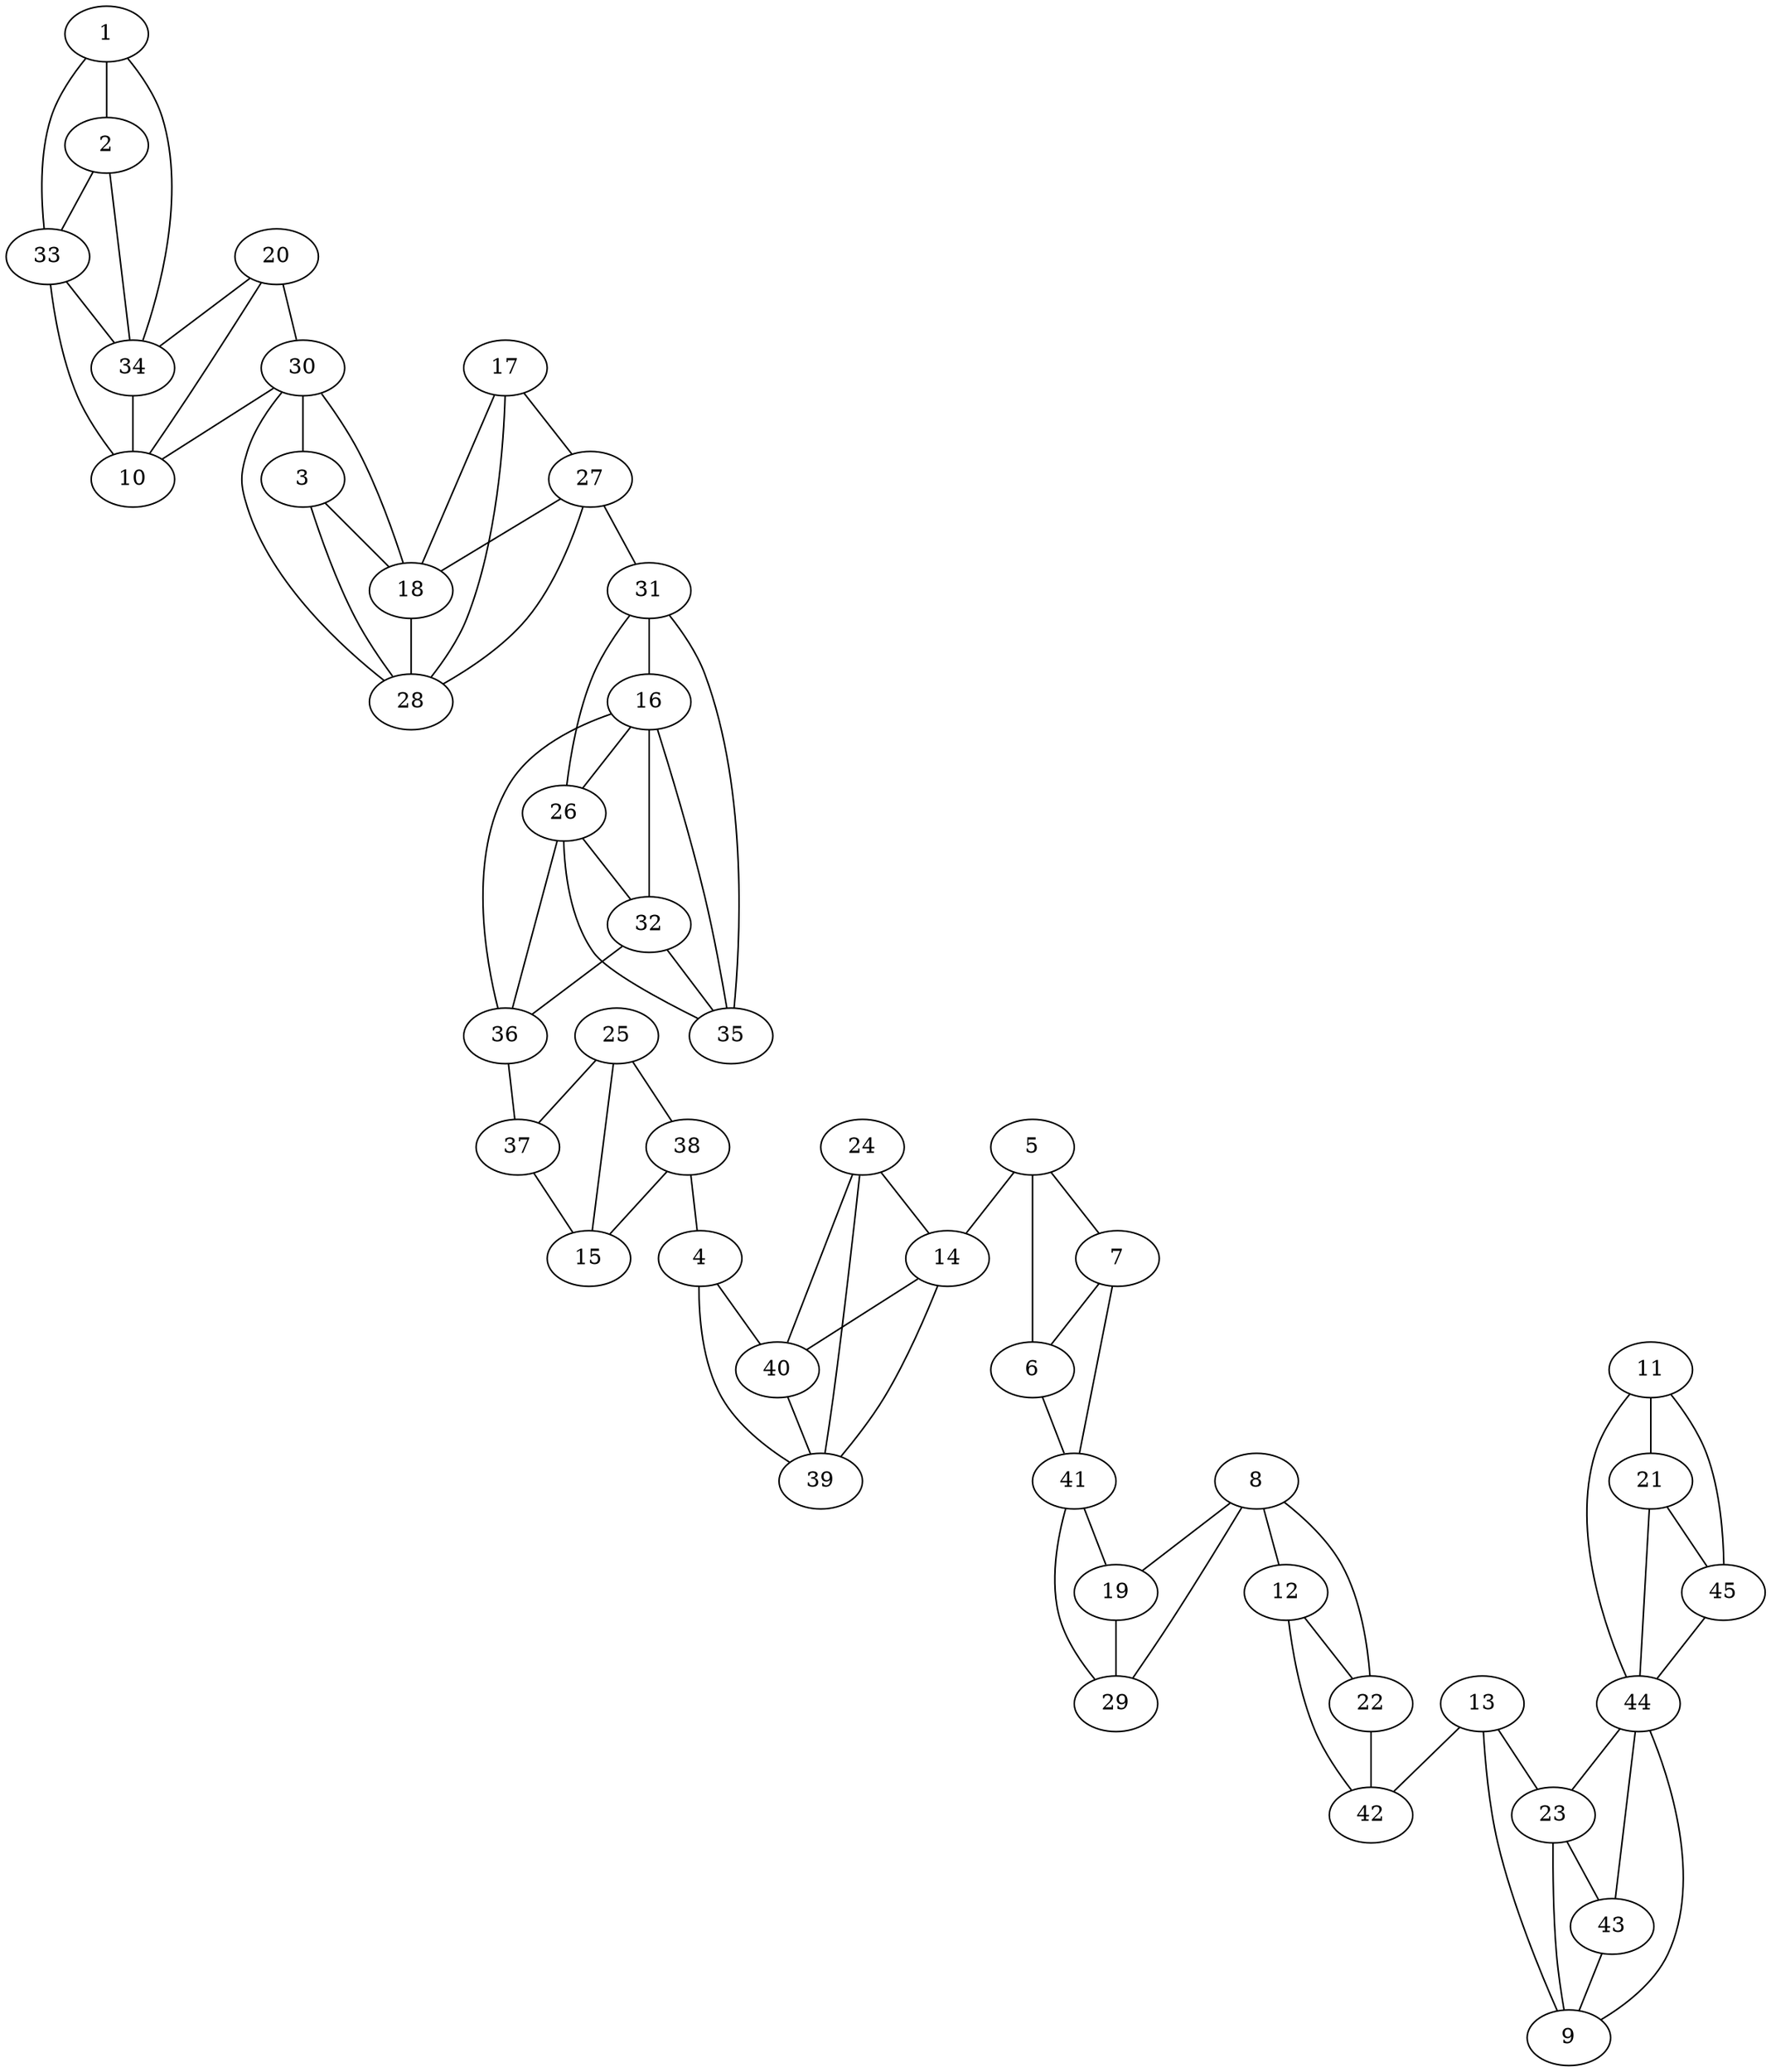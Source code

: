 graph pdb1hcb {
	1	 [aaLength=6,
		sequence=PEQWSK,
		type=0];
	2	 [aaLength=4,
		sequence=PIAN,
		type=0];
	1 -- 2	 [distance0="8.0",
		frequency=1,
		type0=1];
	33	 [aaLength=4,
		sequence=QSPV,
		type=2];
	1 -- 33	 [distance0="15.0",
		frequency=1,
		type0=2];
	34	 [aaLength=4,
		sequence=KTSE,
		type=2];
	1 -- 34	 [distance0="21.0",
		frequency=1,
		type0=3];
	2 -- 33	 [distance0="7.0",
		distance1="0.0",
		frequency=2,
		type0=1,
		type1=4];
	2 -- 34	 [distance0="13.0",
		frequency=1,
		type0=3];
	3	 [aaLength=3,
		sequence=PAT,
		type=0];
	18	 [aaLength=6,
		sequence=AKEIIN,
		type=1];
	3 -- 18	 [distance0="3.0",
		distance1="0.0",
		frequency=2,
		type0=1,
		type1=5];
	28	 [aaLength=6,
		sequence=AKEIIN,
		type=1];
	3 -- 28	 [distance0="3.0",
		frequency=1,
		type0=2];
	4	 [aaLength=4,
		sequence=LAEA,
		type=0];
	39	 [aaLength=4,
		sequence=AASK,
		type=2];
	4 -- 39	 [distance0="3.0",
		distance1="0.0",
		frequency=2,
		type0=1,
		type1=5];
	40	 [aaLength=4,
		sequence=KADG,
		type=2];
	4 -- 40	 [distance0="6.0",
		frequency=1,
		type0=2];
	5	 [aaLength=3,
		sequence=PKL,
		type=0];
	6	 [aaLength=5,
		sequence=QKVLD,
		type=0];
	5 -- 6	 [distance0="3.0",
		distance1="0.0",
		frequency=2,
		type0=1,
		type1=5];
	7	 [aaLength=5,
		sequence=ALQAI,
		type=0];
	5 -- 7	 [distance0="8.0",
		frequency=1,
		type0=2];
	14	 [aaLength=10,
		sequence=LAVIGVLMKV,
		type=1];
	5 -- 14	 [distance0="14.0",
		frequency=1,
		type0=3];
	41	 [aaLength=4,
		sequence=TKGK,
		type=2];
	6 -- 41	 [distance0="11.0",
		frequency=1,
		type0=3];
	7 -- 6	 [distance0="5.0",
		frequency=1,
		type0=1];
	7 -- 41	 [distance0="6.0",
		distance1="0.0",
		frequency=2,
		type0=2,
		type1=4];
	8	 [aaLength=4,
		sequence=PSTL,
		type=0];
	12	 [aaLength=6,
		sequence=FWTYPG,
		type=1];
	8 -- 12	 [distance0="10.0",
		frequency=1,
		type0=3];
	19	 [aaLength=3,
		sequence=RAP,
		type=1];
	8 -- 19	 [distance0="8.0",
		frequency=1,
		type0=1];
	29	 [aaLength=3,
		sequence=RAP,
		type=1];
	8 -- 29	 [distance0="8.0",
		frequency=1,
		type0=2];
	9	 [aaLength=9,
		sequence=SSEQLAQFR,
		type=0];
	13	 [aaLength=6,
		sequence=VTWIIC,
		type=1];
	9 -- 13	 [distance0="12.0",
		frequency=1,
		type0=3];
	23	 [aaLength=3,
		sequence=ISV,
		type=1];
	9 -- 23	 [distance0="3.0",
		frequency=1,
		type0=1];
	10	 [aaLength=2,
		sequence=KH,
		type=1];
	11	 [aaLength=2,
		sequence=RA,
		type=1];
	21	 [aaLength=2,
		sequence=RA,
		type=1];
	11 -- 21	 [distance0="0.0",
		frequency=1,
		type0=5];
	44	 [aaLength=4,
		sequence=VEGD,
		type=2];
	11 -- 44	 [distance0="24.0",
		frequency=1,
		type0=3];
	22	 [aaLength=6,
		sequence=FWTYPG,
		type=1];
	12 -- 22	 [distance0="0.0",
		frequency=1,
		type0=1];
	42	 [aaLength=4,
		sequence=HPPL,
		type=2];
	12 -- 42	 [distance0="9.0",
		distance1="0.0",
		frequency=2,
		type0=2,
		type1=4];
	13 -- 23	 [distance0="0.0",
		frequency=1,
		type0=4];
	13 -- 42	 [distance0="7.0",
		frequency=1,
		type0=1];
	14 -- 39	 [distance0="7.0",
		frequency=1,
		type0=3];
	14 -- 40	 [distance0="4.0",
		frequency=1,
		type0=2];
	15	 [aaLength=8,
		sequence=AELHVAHW,
		type=1];
	16	 [aaLength=10,
		sequence=YRLFQFHFHW,
		type=1];
	26	 [aaLength=10,
		sequence=YRLFQFHFHW,
		type=1];
	16 -- 26	 [distance0="0.0",
		frequency=1,
		type0=5];
	17	 [aaLength=5,
		sequence=FHVNF,
		type=1];
	17 -- 18	 [distance0="10.0",
		frequency=1,
		type0=2];
	27	 [aaLength=5,
		sequence=FHVNF,
		type=1];
	17 -- 27	 [distance0="0.0",
		frequency=1,
		type0=5];
	17 -- 28	 [distance0="10.0",
		frequency=1,
		type0=3];
	18 -- 28	 [distance0="0.0",
		frequency=1,
		type0=5];
	30	 [aaLength=4,
		sequence=ISVS,
		type=1];
	18 -- 30	 [distance0="9.0",
		frequency=1,
		type0=3];
	19 -- 29	 [distance0="0.0",
		frequency=1,
		type0=1];
	20	 [aaLength=2,
		sequence=KH,
		type=1];
	20 -- 10	 [distance0="0.0",
		frequency=1,
		type0=5];
	20 -- 30	 [distance0="8.0",
		frequency=1,
		type0=3];
	20 -- 34	 [distance0="5.0",
		frequency=1,
		type0=2];
	21 -- 44	 [distance0="24.0",
		frequency=1,
		type0=3];
	45	 [aaLength=4,
		sequence=LKGR,
		type=2];
	21 -- 45	 [distance0="6.0",
		frequency=1,
		type0=2];
	22 -- 8	 [distance0="10.0",
		frequency=1,
		type0=3];
	22 -- 42	 [distance0="9.0",
		frequency=1,
		type0=2];
	43	 [aaLength=4,
		sequence=FRSL,
		type=2];
	23 -- 43	 [distance0="10.0",
		frequency=1,
		type0=3];
	24	 [aaLength=10,
		sequence=LAVIGVLMKV,
		type=1];
	24 -- 14	 [distance0="0.0",
		frequency=1,
		type0=5];
	24 -- 39	 [distance0="7.0",
		frequency=1,
		type0=3];
	24 -- 40	 [distance0="4.0",
		frequency=1,
		type0=2];
	25	 [aaLength=8,
		sequence=AELHVAHW,
		type=1];
	25 -- 15	 [distance0="0.0",
		frequency=1,
		type0=5];
	37	 [aaLength=4,
		sequence=VDGV,
		type=2];
	25 -- 37	 [distance0="7.0",
		frequency=1,
		type0=2];
	38	 [aaLength=4,
		sequence=NSAK,
		type=2];
	25 -- 38	 [distance0="8.0",
		frequency=1,
		type0=3];
	32	 [aaLength=10,
		sequence=YRLFQFHFHW,
		type=1];
	26 -- 32	 [distance0="0.0",
		distance1="0.0",
		frequency=2,
		type0=2,
		type1=5];
	35	 [aaLength=4,
		sequence=GGPF,
		type=2];
	26 -- 35	 [distance0="7.0",
		frequency=1,
		type0=3];
	27 -- 18	 [distance0="10.0",
		frequency=1,
		type0=2];
	27 -- 28	 [distance0="10.0",
		frequency=1,
		type0=3];
	31	 [aaLength=4,
		sequence=VLKG,
		type=1];
	27 -- 31	 [distance0="0.0",
		frequency=1,
		type0=4];
	28 -- 30	 [distance0="9.0",
		frequency=1,
		type0=3];
	29 -- 41	 [distance0="4.0",
		frequency=1,
		type0=2];
	30 -- 3	 [distance0="6.0",
		distance1="0.0",
		frequency=2,
		type0=1,
		type1=4];
	30 -- 10	 [distance0="8.0",
		frequency=1,
		type0=2];
	31 -- 16	 [distance0="10.0",
		frequency=1,
		type0=2];
	31 -- 26	 [distance0="10.0",
		frequency=1,
		type0=3];
	31 -- 35	 [distance0="3.0",
		distance1="0.0",
		frequency=2,
		type0=1,
		type1=5];
	32 -- 16	 [distance0="0.0",
		frequency=1,
		type0=1];
	32 -- 35	 [distance0="7.0",
		frequency=1,
		type0=3];
	36	 [aaLength=4,
		sequence=TNEH,
		type=2];
	32 -- 36	 [distance0="0.0",
		frequency=1,
		type0=4];
	33 -- 10	 [distance0="11.0",
		frequency=1,
		type0=3];
	33 -- 34	 [distance0="6.0",
		distance1="0.0",
		frequency=2,
		type0=1,
		type1=4];
	34 -- 10	 [distance0="5.0",
		frequency=1,
		type0=1];
	35 -- 16	 [distance0="7.0",
		distance1="0.0",
		frequency=2,
		type0=2,
		type1=4];
	36 -- 16	 [distance0="12.0",
		frequency=1,
		type0=2];
	36 -- 26	 [distance0="12.0",
		frequency=1,
		type0=3];
	36 -- 37	 [distance0="9.0",
		distance1="0.0",
		frequency=2,
		type0=1,
		type1=4];
	37 -- 15	 [distance0="7.0",
		frequency=1,
		type0=1];
	38 -- 4	 [distance0="7.0",
		distance1="0.0",
		frequency=2,
		type0=1,
		type1=4];
	38 -- 15	 [distance0="8.0",
		frequency=1,
		type0=2];
	40 -- 39	 [distance0="3.0",
		frequency=1,
		type0=1];
	41 -- 19	 [distance0="4.0",
		frequency=1,
		type0=1];
	43 -- 9	 [distance0="7.0",
		frequency=1,
		type0=1];
	44 -- 9	 [distance0="14.0",
		frequency=1,
		type0=2];
	44 -- 23	 [distance0="17.0",
		frequency=1,
		type0=3];
	44 -- 43	 [distance0="7.0",
		frequency=1,
		type0=1];
	45 -- 11	 [distance0="6.0",
		distance1="0.0",
		frequency=2,
		type0=1,
		type1=4];
	45 -- 44	 [distance0="18.0",
		frequency=1,
		type0=3];
}
